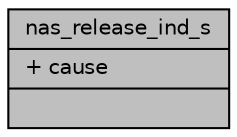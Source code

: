 digraph "nas_release_ind_s"
{
 // LATEX_PDF_SIZE
  edge [fontname="Helvetica",fontsize="10",labelfontname="Helvetica",labelfontsize="10"];
  node [fontname="Helvetica",fontsize="10",shape=record];
  Node1 [label="{nas_release_ind_s\n|+ cause\l|}",height=0.2,width=0.4,color="black", fillcolor="grey75", style="filled", fontcolor="black",tooltip=" "];
}
